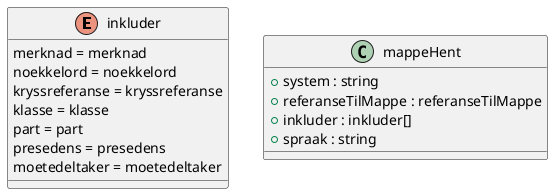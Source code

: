 @startuml

enum inkluder {
    merknad = merknad
    noekkelord = noekkelord
    kryssreferanse = kryssreferanse
    klasse = klasse
    part = part
    presedens = presedens
    moetedeltaker = moetedeltaker
}
class mappeHent {
    +system : string
    +referanseTilMappe : referanseTilMappe
    +inkluder : inkluder[]
    +spraak : string
}

@enduml
